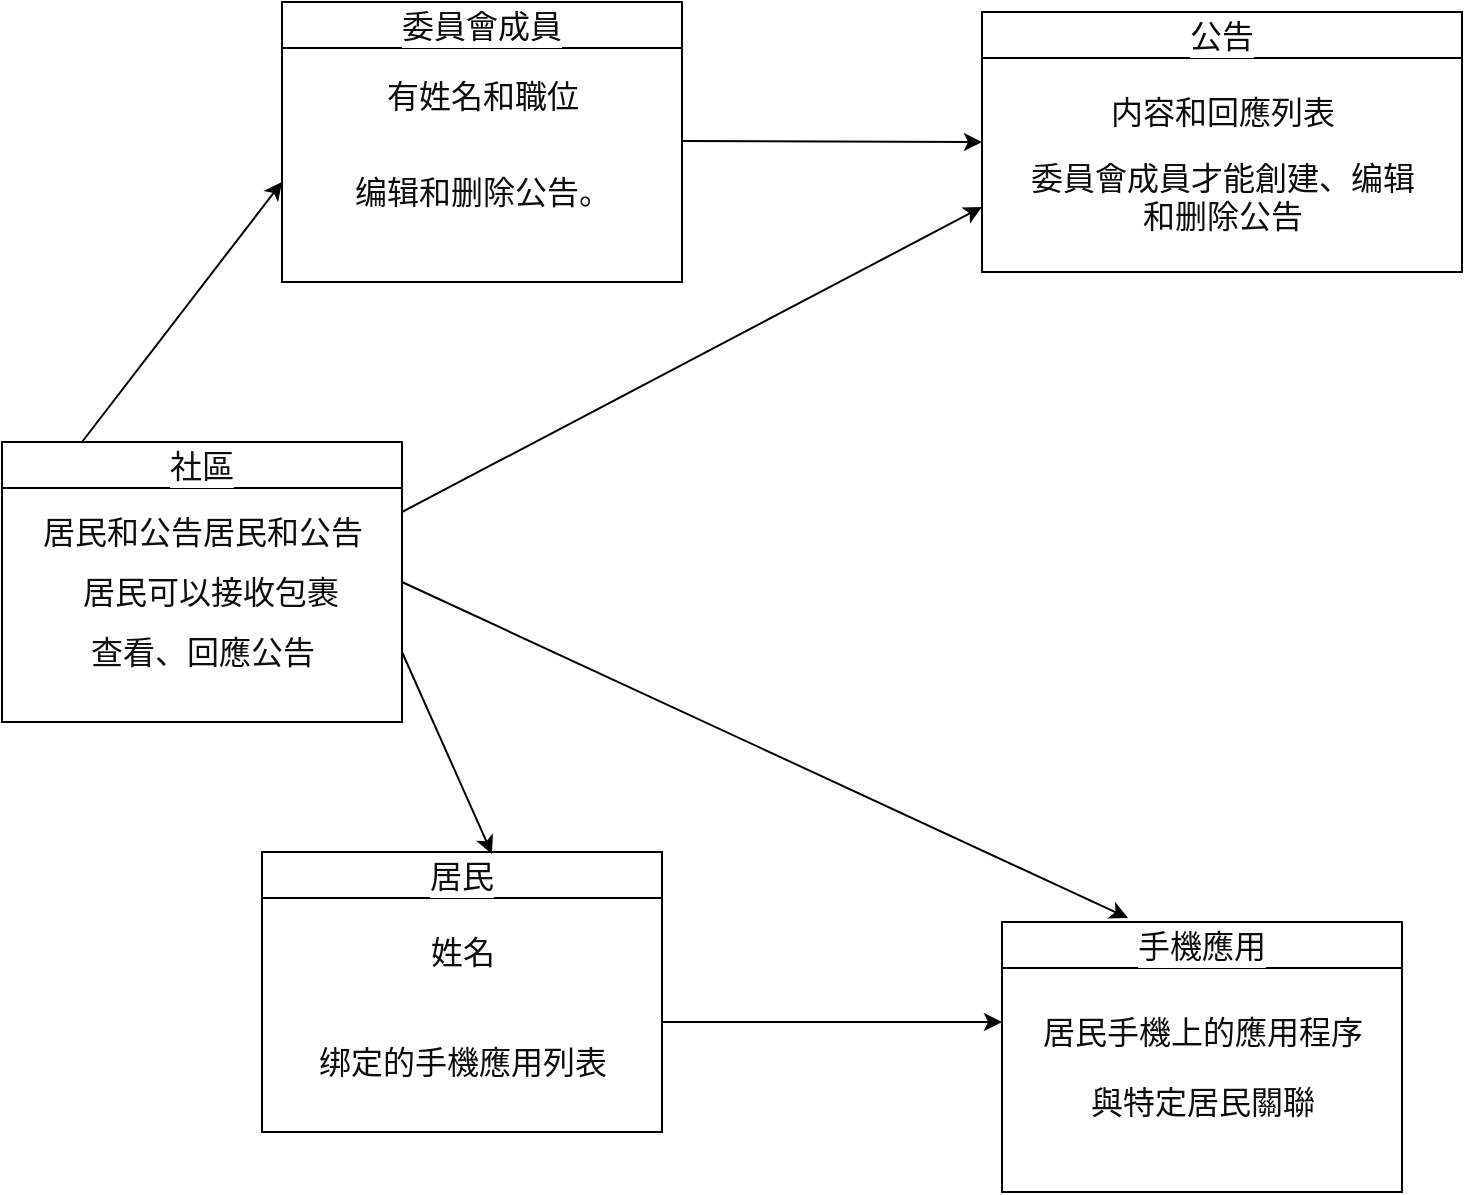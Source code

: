 <mxfile>
    <diagram id="coyGfD2-35nEVFrlXUkP" name="第1頁">
        <mxGraphModel dx="1130" dy="779" grid="1" gridSize="10" guides="1" tooltips="1" connect="1" arrows="1" fold="1" page="1" pageScale="1" pageWidth="827" pageHeight="1169" math="0" shadow="0">
            <root>
                <mxCell id="0"/>
                <mxCell id="1" parent="0"/>
                <mxCell id="6" value="&lt;span style=&quot;color: rgb(13, 13, 13); font-family: Söhne, ui-sans-serif, system-ui, -apple-system, &amp;quot;Segoe UI&amp;quot;, Roboto, Ubuntu, Cantarell, &amp;quot;Noto Sans&amp;quot;, sans-serif, &amp;quot;Helvetica Neue&amp;quot;, Arial, &amp;quot;Apple Color Emoji&amp;quot;, &amp;quot;Segoe UI Emoji&amp;quot;, &amp;quot;Segoe UI Symbol&amp;quot;, &amp;quot;Noto Color Emoji&amp;quot;; font-size: 16px; font-weight: 400; text-align: left; background-color: rgb(255, 255, 255);&quot;&gt;居民&lt;/span&gt;" style="swimlane;whiteSpace=wrap;html=1;" vertex="1" parent="1">
                    <mxGeometry x="170" y="515" width="200" height="140" as="geometry"/>
                </mxCell>
                <mxCell id="16" value="&lt;span style=&quot;color: rgb(13, 13, 13); font-family: Söhne, ui-sans-serif, system-ui, -apple-system, &amp;quot;Segoe UI&amp;quot;, Roboto, Ubuntu, Cantarell, &amp;quot;Noto Sans&amp;quot;, sans-serif, &amp;quot;Helvetica Neue&amp;quot;, Arial, &amp;quot;Apple Color Emoji&amp;quot;, &amp;quot;Segoe UI Emoji&amp;quot;, &amp;quot;Segoe UI Symbol&amp;quot;, &amp;quot;Noto Color Emoji&amp;quot;; font-size: 16px; text-align: left; background-color: rgb(255, 255, 255);&quot;&gt;绑定的手機應用列表&lt;/span&gt;" style="text;html=1;align=center;verticalAlign=middle;resizable=0;points=[];autosize=1;strokeColor=none;fillColor=none;" vertex="1" parent="6">
                    <mxGeometry x="15" y="90" width="170" height="30" as="geometry"/>
                </mxCell>
                <mxCell id="15" value="&lt;span style=&quot;color: rgb(13, 13, 13); font-family: Söhne, ui-sans-serif, system-ui, -apple-system, &amp;quot;Segoe UI&amp;quot;, Roboto, Ubuntu, Cantarell, &amp;quot;Noto Sans&amp;quot;, sans-serif, &amp;quot;Helvetica Neue&amp;quot;, Arial, &amp;quot;Apple Color Emoji&amp;quot;, &amp;quot;Segoe UI Emoji&amp;quot;, &amp;quot;Segoe UI Symbol&amp;quot;, &amp;quot;Noto Color Emoji&amp;quot;; font-size: 16px; text-align: left; background-color: rgb(255, 255, 255);&quot;&gt;姓名&lt;/span&gt;" style="text;html=1;align=center;verticalAlign=middle;resizable=0;points=[];autosize=1;strokeColor=none;fillColor=none;" vertex="1" parent="6">
                    <mxGeometry x="70" y="35" width="60" height="30" as="geometry"/>
                </mxCell>
                <mxCell id="7" value="&lt;span style=&quot;color: rgb(13, 13, 13); font-family: Söhne, ui-sans-serif, system-ui, -apple-system, &amp;quot;Segoe UI&amp;quot;, Roboto, Ubuntu, Cantarell, &amp;quot;Noto Sans&amp;quot;, sans-serif, &amp;quot;Helvetica Neue&amp;quot;, Arial, &amp;quot;Apple Color Emoji&amp;quot;, &amp;quot;Segoe UI Emoji&amp;quot;, &amp;quot;Segoe UI Symbol&amp;quot;, &amp;quot;Noto Color Emoji&amp;quot;; font-size: 16px; font-weight: 400; text-align: left; background-color: rgb(255, 255, 255);&quot;&gt;手機應用&lt;/span&gt;" style="swimlane;whiteSpace=wrap;html=1;" vertex="1" parent="1">
                    <mxGeometry x="540" y="550" width="200" height="135" as="geometry"/>
                </mxCell>
                <mxCell id="17" value="&lt;span style=&quot;color: rgb(13, 13, 13); font-family: Söhne, ui-sans-serif, system-ui, -apple-system, &amp;quot;Segoe UI&amp;quot;, Roboto, Ubuntu, Cantarell, &amp;quot;Noto Sans&amp;quot;, sans-serif, &amp;quot;Helvetica Neue&amp;quot;, Arial, &amp;quot;Apple Color Emoji&amp;quot;, &amp;quot;Segoe UI Emoji&amp;quot;, &amp;quot;Segoe UI Symbol&amp;quot;, &amp;quot;Noto Color Emoji&amp;quot;; font-size: 16px; text-align: left; background-color: rgb(255, 255, 255);&quot;&gt;居民手機上的應用程序&lt;/span&gt;" style="text;html=1;align=center;verticalAlign=middle;resizable=0;points=[];autosize=1;strokeColor=none;fillColor=none;" vertex="1" parent="7">
                    <mxGeometry x="10" y="40" width="180" height="30" as="geometry"/>
                </mxCell>
                <mxCell id="18" value="&lt;span style=&quot;color: rgb(13, 13, 13); font-family: Söhne, ui-sans-serif, system-ui, -apple-system, &amp;quot;Segoe UI&amp;quot;, Roboto, Ubuntu, Cantarell, &amp;quot;Noto Sans&amp;quot;, sans-serif, &amp;quot;Helvetica Neue&amp;quot;, Arial, &amp;quot;Apple Color Emoji&amp;quot;, &amp;quot;Segoe UI Emoji&amp;quot;, &amp;quot;Segoe UI Symbol&amp;quot;, &amp;quot;Noto Color Emoji&amp;quot;; font-size: 16px; text-align: left; background-color: rgb(255, 255, 255);&quot;&gt;與特定居民關聯&lt;/span&gt;" style="text;html=1;align=center;verticalAlign=middle;resizable=0;points=[];autosize=1;strokeColor=none;fillColor=none;" vertex="1" parent="7">
                    <mxGeometry x="30" y="75" width="140" height="30" as="geometry"/>
                </mxCell>
                <mxCell id="8" value="&lt;span style=&quot;color: rgb(13, 13, 13); font-family: Söhne, ui-sans-serif, system-ui, -apple-system, &amp;quot;Segoe UI&amp;quot;, Roboto, Ubuntu, Cantarell, &amp;quot;Noto Sans&amp;quot;, sans-serif, &amp;quot;Helvetica Neue&amp;quot;, Arial, &amp;quot;Apple Color Emoji&amp;quot;, &amp;quot;Segoe UI Emoji&amp;quot;, &amp;quot;Segoe UI Symbol&amp;quot;, &amp;quot;Noto Color Emoji&amp;quot;; font-size: 16px; font-weight: 400; text-align: left; background-color: rgb(255, 255, 255);&quot;&gt;委員會成員&lt;/span&gt;" style="swimlane;whiteSpace=wrap;html=1;" vertex="1" parent="1">
                    <mxGeometry x="180" y="90" width="200" height="140" as="geometry"/>
                </mxCell>
                <mxCell id="23" value="&lt;br&gt;&lt;span style=&quot;color: rgb(13, 13, 13); font-family: Söhne, ui-sans-serif, system-ui, -apple-system, &amp;quot;Segoe UI&amp;quot;, Roboto, Ubuntu, Cantarell, &amp;quot;Noto Sans&amp;quot;, sans-serif, &amp;quot;Helvetica Neue&amp;quot;, Arial, &amp;quot;Apple Color Emoji&amp;quot;, &amp;quot;Segoe UI Emoji&amp;quot;, &amp;quot;Segoe UI Symbol&amp;quot;, &amp;quot;Noto Color Emoji&amp;quot;; font-size: 16px; font-style: normal; font-variant-ligatures: normal; font-variant-caps: normal; font-weight: 400; letter-spacing: normal; orphans: 2; text-align: left; text-indent: 0px; text-transform: none; widows: 2; word-spacing: 0px; -webkit-text-stroke-width: 0px; background-color: rgb(255, 255, 255); text-decoration-thickness: initial; text-decoration-style: initial; text-decoration-color: initial; float: none; display: inline !important;&quot;&gt;有姓名和職位&lt;/span&gt;&lt;br&gt;" style="text;html=1;align=center;verticalAlign=middle;resizable=0;points=[];autosize=1;strokeColor=none;fillColor=none;" vertex="1" parent="8">
                    <mxGeometry x="40" y="15" width="120" height="50" as="geometry"/>
                </mxCell>
                <mxCell id="24" value="&lt;span style=&quot;color: rgb(13, 13, 13); font-family: Söhne, ui-sans-serif, system-ui, -apple-system, &amp;quot;Segoe UI&amp;quot;, Roboto, Ubuntu, Cantarell, &amp;quot;Noto Sans&amp;quot;, sans-serif, &amp;quot;Helvetica Neue&amp;quot;, Arial, &amp;quot;Apple Color Emoji&amp;quot;, &amp;quot;Segoe UI Emoji&amp;quot;, &amp;quot;Segoe UI Symbol&amp;quot;, &amp;quot;Noto Color Emoji&amp;quot;; font-size: 16px; text-align: left; background-color: rgb(255, 255, 255);&quot;&gt;编辑和删除公告。&lt;/span&gt;" style="text;html=1;align=center;verticalAlign=middle;resizable=0;points=[];autosize=1;strokeColor=none;fillColor=none;" vertex="1" parent="8">
                    <mxGeometry x="25" y="80" width="150" height="30" as="geometry"/>
                </mxCell>
                <mxCell id="9" value="&lt;span style=&quot;color: rgb(13, 13, 13); font-family: Söhne, ui-sans-serif, system-ui, -apple-system, &amp;quot;Segoe UI&amp;quot;, Roboto, Ubuntu, Cantarell, &amp;quot;Noto Sans&amp;quot;, sans-serif, &amp;quot;Helvetica Neue&amp;quot;, Arial, &amp;quot;Apple Color Emoji&amp;quot;, &amp;quot;Segoe UI Emoji&amp;quot;, &amp;quot;Segoe UI Symbol&amp;quot;, &amp;quot;Noto Color Emoji&amp;quot;; font-size: 16px; font-weight: 400; text-align: left; background-color: rgb(255, 255, 255);&quot;&gt;社區&lt;/span&gt;" style="swimlane;whiteSpace=wrap;html=1;" vertex="1" parent="1">
                    <mxGeometry x="40" y="310" width="200" height="140" as="geometry"/>
                </mxCell>
                <mxCell id="12" value="&lt;span style=&quot;color: rgb(13, 13, 13); font-family: Söhne, ui-sans-serif, system-ui, -apple-system, &amp;quot;Segoe UI&amp;quot;, Roboto, Ubuntu, Cantarell, &amp;quot;Noto Sans&amp;quot;, sans-serif, &amp;quot;Helvetica Neue&amp;quot;, Arial, &amp;quot;Apple Color Emoji&amp;quot;, &amp;quot;Segoe UI Emoji&amp;quot;, &amp;quot;Segoe UI Symbol&amp;quot;, &amp;quot;Noto Color Emoji&amp;quot;; font-size: 16px; text-align: left; background-color: rgb(255, 255, 255);&quot;&gt;居民和公告&lt;/span&gt;&lt;span style=&quot;color: rgb(13, 13, 13); font-family: Söhne, ui-sans-serif, system-ui, -apple-system, &amp;quot;Segoe UI&amp;quot;, Roboto, Ubuntu, Cantarell, &amp;quot;Noto Sans&amp;quot;, sans-serif, &amp;quot;Helvetica Neue&amp;quot;, Arial, &amp;quot;Apple Color Emoji&amp;quot;, &amp;quot;Segoe UI Emoji&amp;quot;, &amp;quot;Segoe UI Symbol&amp;quot;, &amp;quot;Noto Color Emoji&amp;quot;; font-size: 16px; text-align: left; background-color: rgb(255, 255, 255);&quot;&gt;居民和公告&lt;/span&gt;" style="text;html=1;align=center;verticalAlign=middle;resizable=0;points=[];autosize=1;strokeColor=none;fillColor=none;" vertex="1" parent="9">
                    <mxGeometry x="10" y="30" width="180" height="30" as="geometry"/>
                </mxCell>
                <mxCell id="13" value="&lt;span style=&quot;color: rgb(13, 13, 13); font-family: Söhne, ui-sans-serif, system-ui, -apple-system, &amp;quot;Segoe UI&amp;quot;, Roboto, Ubuntu, Cantarell, &amp;quot;Noto Sans&amp;quot;, sans-serif, &amp;quot;Helvetica Neue&amp;quot;, Arial, &amp;quot;Apple Color Emoji&amp;quot;, &amp;quot;Segoe UI Emoji&amp;quot;, &amp;quot;Segoe UI Symbol&amp;quot;, &amp;quot;Noto Color Emoji&amp;quot;; font-size: 16px; text-align: left; background-color: rgb(255, 255, 255);&quot;&gt;居民可以接收包裹&lt;/span&gt;" style="text;html=1;align=center;verticalAlign=middle;resizable=0;points=[];autosize=1;strokeColor=none;fillColor=none;" vertex="1" parent="9">
                    <mxGeometry x="29" y="60" width="150" height="30" as="geometry"/>
                </mxCell>
                <mxCell id="14" value="&lt;span style=&quot;color: rgb(13, 13, 13); font-family: Söhne, ui-sans-serif, system-ui, -apple-system, &amp;quot;Segoe UI&amp;quot;, Roboto, Ubuntu, Cantarell, &amp;quot;Noto Sans&amp;quot;, sans-serif, &amp;quot;Helvetica Neue&amp;quot;, Arial, &amp;quot;Apple Color Emoji&amp;quot;, &amp;quot;Segoe UI Emoji&amp;quot;, &amp;quot;Segoe UI Symbol&amp;quot;, &amp;quot;Noto Color Emoji&amp;quot;; font-size: 16px; text-align: left; background-color: rgb(255, 255, 255);&quot;&gt;查看、&lt;/span&gt;&lt;span style=&quot;color: rgb(13, 13, 13); font-family: Söhne, ui-sans-serif, system-ui, -apple-system, &amp;quot;Segoe UI&amp;quot;, Roboto, Ubuntu, Cantarell, &amp;quot;Noto Sans&amp;quot;, sans-serif, &amp;quot;Helvetica Neue&amp;quot;, Arial, &amp;quot;Apple Color Emoji&amp;quot;, &amp;quot;Segoe UI Emoji&amp;quot;, &amp;quot;Segoe UI Symbol&amp;quot;, &amp;quot;Noto Color Emoji&amp;quot;; font-size: 16px; text-align: left; background-color: rgb(255, 255, 255);&quot;&gt;回應公告&lt;/span&gt;" style="text;html=1;align=center;verticalAlign=middle;resizable=0;points=[];autosize=1;strokeColor=none;fillColor=none;" vertex="1" parent="9">
                    <mxGeometry x="30" y="90" width="140" height="30" as="geometry"/>
                </mxCell>
                <mxCell id="10" value="&lt;span style=&quot;color: rgb(13, 13, 13); font-family: Söhne, ui-sans-serif, system-ui, -apple-system, &amp;quot;Segoe UI&amp;quot;, Roboto, Ubuntu, Cantarell, &amp;quot;Noto Sans&amp;quot;, sans-serif, &amp;quot;Helvetica Neue&amp;quot;, Arial, &amp;quot;Apple Color Emoji&amp;quot;, &amp;quot;Segoe UI Emoji&amp;quot;, &amp;quot;Segoe UI Symbol&amp;quot;, &amp;quot;Noto Color Emoji&amp;quot;; font-size: 16px; font-weight: 400; text-align: left; background-color: rgb(255, 255, 255);&quot;&gt;公告&lt;/span&gt;" style="swimlane;whiteSpace=wrap;html=1;" vertex="1" parent="1">
                    <mxGeometry x="530" y="95" width="240" height="130" as="geometry"/>
                </mxCell>
                <mxCell id="19" value="&lt;span style=&quot;color: rgb(13, 13, 13); font-family: Söhne, ui-sans-serif, system-ui, -apple-system, &amp;quot;Segoe UI&amp;quot;, Roboto, Ubuntu, Cantarell, &amp;quot;Noto Sans&amp;quot;, sans-serif, &amp;quot;Helvetica Neue&amp;quot;, Arial, &amp;quot;Apple Color Emoji&amp;quot;, &amp;quot;Segoe UI Emoji&amp;quot;, &amp;quot;Segoe UI Symbol&amp;quot;, &amp;quot;Noto Color Emoji&amp;quot;; font-size: 16px; text-align: left; background-color: rgb(255, 255, 255);&quot;&gt;内容和回應列表&lt;/span&gt;" style="text;html=1;align=center;verticalAlign=middle;resizable=0;points=[];autosize=1;strokeColor=none;fillColor=none;" vertex="1" parent="10">
                    <mxGeometry x="50" y="35" width="140" height="30" as="geometry"/>
                </mxCell>
                <mxCell id="22" value="&lt;br&gt;&lt;span style=&quot;color: rgb(13, 13, 13); font-family: Söhne, ui-sans-serif, system-ui, -apple-system, &amp;quot;Segoe UI&amp;quot;, Roboto, Ubuntu, Cantarell, &amp;quot;Noto Sans&amp;quot;, sans-serif, &amp;quot;Helvetica Neue&amp;quot;, Arial, &amp;quot;Apple Color Emoji&amp;quot;, &amp;quot;Segoe UI Emoji&amp;quot;, &amp;quot;Segoe UI Symbol&amp;quot;, &amp;quot;Noto Color Emoji&amp;quot;; font-size: 16px; font-style: normal; font-variant-ligatures: normal; font-variant-caps: normal; font-weight: 400; letter-spacing: normal; orphans: 2; text-align: left; text-indent: 0px; text-transform: none; widows: 2; word-spacing: 0px; -webkit-text-stroke-width: 0px; background-color: rgb(255, 255, 255); text-decoration-thickness: initial; text-decoration-style: initial; text-decoration-color: initial; float: none; display: inline !important;&quot;&gt;委員會成員才能創建、编辑&lt;br&gt;和删除公告&lt;/span&gt;&lt;br&gt;" style="text;html=1;align=center;verticalAlign=middle;resizable=0;points=[];autosize=1;strokeColor=none;fillColor=none;" vertex="1" parent="10">
                    <mxGeometry x="10" y="50" width="220" height="70" as="geometry"/>
                </mxCell>
                <mxCell id="rslaSUn1w7NKX1-weIS0-35" value="" style="endArrow=classic;html=1;entryX=0.575;entryY=0.007;entryDx=0;entryDy=0;entryPerimeter=0;exitX=1;exitY=0.75;exitDx=0;exitDy=0;" edge="1" parent="1" source="9" target="6">
                    <mxGeometry width="50" height="50" relative="1" as="geometry">
                        <mxPoint x="240" y="370" as="sourcePoint"/>
                        <mxPoint x="440" y="320" as="targetPoint"/>
                    </mxGeometry>
                </mxCell>
                <mxCell id="rslaSUn1w7NKX1-weIS0-36" value="" style="endArrow=classic;html=1;" edge="1" parent="1">
                    <mxGeometry width="50" height="50" relative="1" as="geometry">
                        <mxPoint x="80" y="310" as="sourcePoint"/>
                        <mxPoint x="180" y="180" as="targetPoint"/>
                    </mxGeometry>
                </mxCell>
                <mxCell id="rslaSUn1w7NKX1-weIS0-37" value="" style="endArrow=classic;html=1;exitX=1;exitY=0.25;exitDx=0;exitDy=0;entryX=0;entryY=0.75;entryDx=0;entryDy=0;" edge="1" parent="1" source="9" target="10">
                    <mxGeometry width="50" height="50" relative="1" as="geometry">
                        <mxPoint x="390" y="370" as="sourcePoint"/>
                        <mxPoint x="440" y="320" as="targetPoint"/>
                    </mxGeometry>
                </mxCell>
                <mxCell id="rslaSUn1w7NKX1-weIS0-38" value="" style="endArrow=classic;html=1;exitX=1;exitY=0.5;exitDx=0;exitDy=0;entryX=0.315;entryY=-0.015;entryDx=0;entryDy=0;entryPerimeter=0;" edge="1" parent="1" source="9" target="7">
                    <mxGeometry width="50" height="50" relative="1" as="geometry">
                        <mxPoint x="390" y="370" as="sourcePoint"/>
                        <mxPoint x="598" y="545" as="targetPoint"/>
                    </mxGeometry>
                </mxCell>
                <mxCell id="rslaSUn1w7NKX1-weIS0-39" value="" style="endArrow=classic;html=1;" edge="1" parent="1">
                    <mxGeometry width="50" height="50" relative="1" as="geometry">
                        <mxPoint x="370" y="600" as="sourcePoint"/>
                        <mxPoint x="540" y="600" as="targetPoint"/>
                    </mxGeometry>
                </mxCell>
                <mxCell id="rslaSUn1w7NKX1-weIS0-40" value="" style="endArrow=classic;html=1;entryX=0;entryY=0.5;entryDx=0;entryDy=0;" edge="1" parent="1" target="10">
                    <mxGeometry width="50" height="50" relative="1" as="geometry">
                        <mxPoint x="380" y="159.5" as="sourcePoint"/>
                        <mxPoint x="520" y="160" as="targetPoint"/>
                    </mxGeometry>
                </mxCell>
            </root>
        </mxGraphModel>
    </diagram>
    <diagram id="RRiGMSlS2Fz1aSZxzjR9" name="第2頁">
        <mxGraphModel dx="1130" dy="779" grid="1" gridSize="10" guides="1" tooltips="1" connect="1" arrows="1" fold="1" page="1" pageScale="1" pageWidth="827" pageHeight="1169" math="0" shadow="0">
            <root>
                <mxCell id="0"/>
                <mxCell id="1" parent="0"/>
                <mxCell id="IITAkrSCo5OL89aGkBTx-11" style="edgeStyle=none;html=1;exitX=1;exitY=0.25;exitDx=0;exitDy=0;entryX=0;entryY=0.25;entryDx=0;entryDy=0;" edge="1" parent="1" source="pGMbvphgnqWeCWv_SY6z-11" target="pGMbvphgnqWeCWv_SY6z-6">
                    <mxGeometry relative="1" as="geometry"/>
                </mxCell>
                <mxCell id="IITAkrSCo5OL89aGkBTx-12" style="edgeStyle=none;html=1;exitX=1;exitY=0.75;exitDx=0;exitDy=0;entryX=0;entryY=0.25;entryDx=0;entryDy=0;" edge="1" parent="1" source="pGMbvphgnqWeCWv_SY6z-11" target="pGMbvphgnqWeCWv_SY6z-7">
                    <mxGeometry relative="1" as="geometry"/>
                </mxCell>
                <mxCell id="IITAkrSCo5OL89aGkBTx-13" style="edgeStyle=none;html=1;exitX=0.75;exitY=1;exitDx=0;exitDy=0;entryX=0;entryY=0.25;entryDx=0;entryDy=0;" edge="1" parent="1" source="pGMbvphgnqWeCWv_SY6z-11" target="pGMbvphgnqWeCWv_SY6z-8">
                    <mxGeometry relative="1" as="geometry"/>
                </mxCell>
                <mxCell id="pGMbvphgnqWeCWv_SY6z-11" value="住戶" style="rounded=0;whiteSpace=wrap;html=1;" vertex="1" parent="1">
                    <mxGeometry x="50" y="150" width="120" height="60" as="geometry"/>
                </mxCell>
                <mxCell id="IITAkrSCo5OL89aGkBTx-15" style="edgeStyle=none;html=1;exitX=0.75;exitY=1;exitDx=0;exitDy=0;entryX=0;entryY=0.75;entryDx=0;entryDy=0;" edge="1" parent="1" source="pGMbvphgnqWeCWv_SY6z-12" target="pGMbvphgnqWeCWv_SY6z-10">
                    <mxGeometry relative="1" as="geometry"/>
                </mxCell>
                <mxCell id="IITAkrSCo5OL89aGkBTx-16" style="edgeStyle=none;html=1;exitX=1;exitY=0.25;exitDx=0;exitDy=0;entryX=0;entryY=0.25;entryDx=0;entryDy=0;" edge="1" parent="1" source="pGMbvphgnqWeCWv_SY6z-12" target="pGMbvphgnqWeCWv_SY6z-5">
                    <mxGeometry relative="1" as="geometry"/>
                </mxCell>
                <mxCell id="pGMbvphgnqWeCWv_SY6z-12" value="委員" style="rounded=0;whiteSpace=wrap;html=1;" vertex="1" parent="1">
                    <mxGeometry x="50" y="470" width="120" height="60" as="geometry"/>
                </mxCell>
                <mxCell id="IITAkrSCo5OL89aGkBTx-8" style="edgeStyle=none;html=1;exitX=0;exitY=0.25;exitDx=0;exitDy=0;entryX=1;entryY=0.5;entryDx=0;entryDy=0;" edge="1" parent="1" source="pGMbvphgnqWeCWv_SY6z-16" target="pGMbvphgnqWeCWv_SY6z-3">
                    <mxGeometry relative="1" as="geometry"/>
                </mxCell>
                <mxCell id="IITAkrSCo5OL89aGkBTx-9" style="edgeStyle=none;html=1;exitX=0;exitY=0.5;exitDx=0;exitDy=0;entryX=1.011;entryY=0.4;entryDx=0;entryDy=0;entryPerimeter=0;" edge="1" parent="1" source="pGMbvphgnqWeCWv_SY6z-16" target="pGMbvphgnqWeCWv_SY6z-4">
                    <mxGeometry relative="1" as="geometry"/>
                </mxCell>
                <mxCell id="IITAkrSCo5OL89aGkBTx-10" style="edgeStyle=none;html=1;exitX=0;exitY=0.75;exitDx=0;exitDy=0;entryX=1;entryY=0.5;entryDx=0;entryDy=0;" edge="1" parent="1" source="pGMbvphgnqWeCWv_SY6z-16" target="pGMbvphgnqWeCWv_SY6z-5">
                    <mxGeometry relative="1" as="geometry"/>
                </mxCell>
                <mxCell id="pGMbvphgnqWeCWv_SY6z-16" value="APP" style="rounded=0;whiteSpace=wrap;html=1;" vertex="1" parent="1">
                    <mxGeometry x="690" y="310" width="120" height="60" as="geometry"/>
                </mxCell>
                <mxCell id="IITAkrSCo5OL89aGkBTx-2" value="" style="group;fillColor=#6a00ff;fontColor=#ffffff;strokeColor=#3700CC;" vertex="1" connectable="0" parent="1">
                    <mxGeometry x="280" y="70" width="290" height="700" as="geometry"/>
                </mxCell>
                <mxCell id="pGMbvphgnqWeCWv_SY6z-1" value="" style="rounded=0;whiteSpace=wrap;html=1;" vertex="1" parent="IITAkrSCo5OL89aGkBTx-2">
                    <mxGeometry width="290" height="700" as="geometry"/>
                </mxCell>
                <mxCell id="pGMbvphgnqWeCWv_SY6z-2" value="社區" style="text;strokeColor=none;align=center;fillColor=none;html=1;verticalAlign=middle;whiteSpace=wrap;rounded=0;" vertex="1" parent="IITAkrSCo5OL89aGkBTx-2">
                    <mxGeometry x="107.5" y="40" width="60" height="30" as="geometry"/>
                </mxCell>
                <mxCell id="pGMbvphgnqWeCWv_SY6z-3" value="&lt;h3 style=&quot;border: 0px solid rgb(227, 227, 227); box-sizing: border-box; --tw-border-spacing-x: 0; --tw-border-spacing-y: 0; --tw-translate-x: 0; --tw-translate-y: 0; --tw-rotate: 0; --tw-skew-x: 0; --tw-skew-y: 0; --tw-scale-x: 1; --tw-scale-y: 1; --tw-pan-x: ; --tw-pan-y: ; --tw-pinch-zoom: ; --tw-scroll-snap-strictness: proximity; --tw-gradient-from-position: ; --tw-gradient-via-position: ; --tw-gradient-to-position: ; --tw-ordinal: ; --tw-slashed-zero: ; --tw-numeric-figure: ; --tw-numeric-spacing: ; --tw-numeric-fraction: ; --tw-ring-inset: ; --tw-ring-offset-width: 0px; --tw-ring-offset-color: #fff; --tw-ring-color: rgba(69,89,164,.5); --tw-ring-offset-shadow: 0 0 transparent; --tw-ring-shadow: 0 0 transparent; --tw-shadow: 0 0 transparent; --tw-shadow-colored: 0 0 transparent; --tw-blur: ; --tw-brightness: ; --tw-contrast: ; --tw-grayscale: ; --tw-hue-rotate: ; --tw-invert: ; --tw-saturate: ; --tw-sepia: ; --tw-drop-shadow: ; --tw-backdrop-blur: ; --tw-backdrop-brightness: ; --tw-backdrop-contrast: ; --tw-backdrop-grayscale: ; --tw-backdrop-hue-rotate: ; --tw-backdrop-invert: ; --tw-backdrop-opacity: ; --tw-backdrop-saturate: ; --tw-backdrop-sepia: ; --tw-contain-size: ; --tw-contain-layout: ; --tw-contain-paint: ; --tw-contain-style: ; font-size: 1.25em; margin: 1rem 0px 0.5rem; line-height: 1.6; color: rgb(13, 13, 13); font-family: Söhne, ui-sans-serif, system-ui, -apple-system, &amp;quot;Segoe UI&amp;quot;, Roboto, Ubuntu, Cantarell, &amp;quot;Noto Sans&amp;quot;, sans-serif, &amp;quot;Helvetica Neue&amp;quot;, Arial, &amp;quot;Apple Color Emoji&amp;quot;, &amp;quot;Segoe UI Emoji&amp;quot;, &amp;quot;Segoe UI Symbol&amp;quot;, &amp;quot;Noto Color Emoji&amp;quot;; text-align: start; background-color: rgb(255, 255, 255);&quot;&gt;住戶接收包裹通知&lt;/h3&gt;" style="rounded=0;whiteSpace=wrap;html=1;" vertex="1" parent="IITAkrSCo5OL89aGkBTx-2">
                    <mxGeometry x="77.5" y="90" width="135" height="60" as="geometry"/>
                </mxCell>
                <mxCell id="pGMbvphgnqWeCWv_SY6z-4" value="&lt;h3 style=&quot;border: 0px solid rgb(227, 227, 227); box-sizing: border-box; --tw-border-spacing-x: 0; --tw-border-spacing-y: 0; --tw-translate-x: 0; --tw-translate-y: 0; --tw-rotate: 0; --tw-skew-x: 0; --tw-skew-y: 0; --tw-scale-x: 1; --tw-scale-y: 1; --tw-pan-x: ; --tw-pan-y: ; --tw-pinch-zoom: ; --tw-scroll-snap-strictness: proximity; --tw-gradient-from-position: ; --tw-gradient-via-position: ; --tw-gradient-to-position: ; --tw-ordinal: ; --tw-slashed-zero: ; --tw-numeric-figure: ; --tw-numeric-spacing: ; --tw-numeric-fraction: ; --tw-ring-inset: ; --tw-ring-offset-width: 0px; --tw-ring-offset-color: #fff; --tw-ring-color: rgba(69,89,164,.5); --tw-ring-offset-shadow: 0 0 transparent; --tw-ring-shadow: 0 0 transparent; --tw-shadow: 0 0 transparent; --tw-shadow-colored: 0 0 transparent; --tw-blur: ; --tw-brightness: ; --tw-contrast: ; --tw-grayscale: ; --tw-hue-rotate: ; --tw-invert: ; --tw-saturate: ; --tw-sepia: ; --tw-drop-shadow: ; --tw-backdrop-blur: ; --tw-backdrop-brightness: ; --tw-backdrop-contrast: ; --tw-backdrop-grayscale: ; --tw-backdrop-hue-rotate: ; --tw-backdrop-invert: ; --tw-backdrop-opacity: ; --tw-backdrop-saturate: ; --tw-backdrop-sepia: ; --tw-contain-size: ; --tw-contain-layout: ; --tw-contain-paint: ; --tw-contain-style: ; font-size: 1.25em; margin: 1rem 0px 0.5rem; line-height: 1.6; color: rgb(13, 13, 13); font-family: Söhne, ui-sans-serif, system-ui, -apple-system, &amp;quot;Segoe UI&amp;quot;, Roboto, Ubuntu, Cantarell, &amp;quot;Noto Sans&amp;quot;, sans-serif, &amp;quot;Helvetica Neue&amp;quot;, Arial, &amp;quot;Apple Color Emoji&amp;quot;, &amp;quot;Segoe UI Emoji&amp;quot;, &amp;quot;Segoe UI Symbol&amp;quot;, &amp;quot;Noto Color Emoji&amp;quot;; text-align: start; background-color: rgb(255, 255, 255);&quot;&gt;住戶回應社區公告&lt;/h3&gt;" style="rounded=0;whiteSpace=wrap;html=1;" vertex="1" parent="IITAkrSCo5OL89aGkBTx-2">
                    <mxGeometry x="77.5" y="170" width="135" height="60" as="geometry"/>
                </mxCell>
                <mxCell id="pGMbvphgnqWeCWv_SY6z-5" value="&lt;h3 style=&quot;border: 0px solid rgb(227, 227, 227); box-sizing: border-box; --tw-border-spacing-x: 0; --tw-border-spacing-y: 0; --tw-translate-x: 0; --tw-translate-y: 0; --tw-rotate: 0; --tw-skew-x: 0; --tw-skew-y: 0; --tw-scale-x: 1; --tw-scale-y: 1; --tw-pan-x: ; --tw-pan-y: ; --tw-pinch-zoom: ; --tw-scroll-snap-strictness: proximity; --tw-gradient-from-position: ; --tw-gradient-via-position: ; --tw-gradient-to-position: ; --tw-ordinal: ; --tw-slashed-zero: ; --tw-numeric-figure: ; --tw-numeric-spacing: ; --tw-numeric-fraction: ; --tw-ring-inset: ; --tw-ring-offset-width: 0px; --tw-ring-offset-color: #fff; --tw-ring-color: rgba(69,89,164,.5); --tw-ring-offset-shadow: 0 0 transparent; --tw-ring-shadow: 0 0 transparent; --tw-shadow: 0 0 transparent; --tw-shadow-colored: 0 0 transparent; --tw-blur: ; --tw-brightness: ; --tw-contrast: ; --tw-grayscale: ; --tw-hue-rotate: ; --tw-invert: ; --tw-saturate: ; --tw-sepia: ; --tw-drop-shadow: ; --tw-backdrop-blur: ; --tw-backdrop-brightness: ; --tw-backdrop-contrast: ; --tw-backdrop-grayscale: ; --tw-backdrop-hue-rotate: ; --tw-backdrop-invert: ; --tw-backdrop-opacity: ; --tw-backdrop-saturate: ; --tw-backdrop-sepia: ; --tw-contain-size: ; --tw-contain-layout: ; --tw-contain-paint: ; --tw-contain-style: ; font-size: 1.25em; margin: 1rem 0px 0.5rem; line-height: 1.6; color: rgb(13, 13, 13); font-family: Söhne, ui-sans-serif, system-ui, -apple-system, &amp;quot;Segoe UI&amp;quot;, Roboto, Ubuntu, Cantarell, &amp;quot;Noto Sans&amp;quot;, sans-serif, &amp;quot;Helvetica Neue&amp;quot;, Arial, &amp;quot;Apple Color Emoji&amp;quot;, &amp;quot;Segoe UI Emoji&amp;quot;, &amp;quot;Segoe UI Symbol&amp;quot;, &amp;quot;Noto Color Emoji&amp;quot;; text-align: start; background-color: rgb(255, 255, 255);&quot;&gt;主任委員發布公告&lt;/h3&gt;" style="rounded=0;whiteSpace=wrap;html=1;" vertex="1" parent="IITAkrSCo5OL89aGkBTx-2">
                    <mxGeometry x="77.5" y="250" width="135" height="60" as="geometry"/>
                </mxCell>
                <mxCell id="pGMbvphgnqWeCWv_SY6z-6" value="&lt;h3 style=&quot;border: 0px solid rgb(227, 227, 227); box-sizing: border-box; --tw-border-spacing-x: 0; --tw-border-spacing-y: 0; --tw-translate-x: 0; --tw-translate-y: 0; --tw-rotate: 0; --tw-skew-x: 0; --tw-skew-y: 0; --tw-scale-x: 1; --tw-scale-y: 1; --tw-pan-x: ; --tw-pan-y: ; --tw-pinch-zoom: ; --tw-scroll-snap-strictness: proximity; --tw-gradient-from-position: ; --tw-gradient-via-position: ; --tw-gradient-to-position: ; --tw-ordinal: ; --tw-slashed-zero: ; --tw-numeric-figure: ; --tw-numeric-spacing: ; --tw-numeric-fraction: ; --tw-ring-inset: ; --tw-ring-offset-width: 0px; --tw-ring-offset-color: #fff; --tw-ring-color: rgba(69,89,164,.5); --tw-ring-offset-shadow: 0 0 transparent; --tw-ring-shadow: 0 0 transparent; --tw-shadow: 0 0 transparent; --tw-shadow-colored: 0 0 transparent; --tw-blur: ; --tw-brightness: ; --tw-contrast: ; --tw-grayscale: ; --tw-hue-rotate: ; --tw-invert: ; --tw-saturate: ; --tw-sepia: ; --tw-drop-shadow: ; --tw-backdrop-blur: ; --tw-backdrop-brightness: ; --tw-backdrop-contrast: ; --tw-backdrop-grayscale: ; --tw-backdrop-hue-rotate: ; --tw-backdrop-invert: ; --tw-backdrop-opacity: ; --tw-backdrop-saturate: ; --tw-backdrop-sepia: ; --tw-contain-size: ; --tw-contain-layout: ; --tw-contain-paint: ; --tw-contain-style: ; font-size: 1.25em; margin: 1rem 0px 0.5rem; line-height: 1.6; color: rgb(13, 13, 13); font-family: Söhne, ui-sans-serif, system-ui, -apple-system, &amp;quot;Segoe UI&amp;quot;, Roboto, Ubuntu, Cantarell, &amp;quot;Noto Sans&amp;quot;, sans-serif, &amp;quot;Helvetica Neue&amp;quot;, Arial, &amp;quot;Apple Color Emoji&amp;quot;, &amp;quot;Segoe UI Emoji&amp;quot;, &amp;quot;Segoe UI Symbol&amp;quot;, &amp;quot;Noto Color Emoji&amp;quot;; text-align: start; background-color: rgb(255, 255, 255);&quot;&gt;住戶新增第二個綁定手機&lt;/h3&gt;" style="rounded=0;whiteSpace=wrap;html=1;" vertex="1" parent="IITAkrSCo5OL89aGkBTx-2">
                    <mxGeometry x="77.5" y="330" width="135" height="60" as="geometry"/>
                </mxCell>
                <mxCell id="pGMbvphgnqWeCWv_SY6z-7" value="&lt;h3 style=&quot;border: 0px solid rgb(227, 227, 227); box-sizing: border-box; --tw-border-spacing-x: 0; --tw-border-spacing-y: 0; --tw-translate-x: 0; --tw-translate-y: 0; --tw-rotate: 0; --tw-skew-x: 0; --tw-skew-y: 0; --tw-scale-x: 1; --tw-scale-y: 1; --tw-pan-x: ; --tw-pan-y: ; --tw-pinch-zoom: ; --tw-scroll-snap-strictness: proximity; --tw-gradient-from-position: ; --tw-gradient-via-position: ; --tw-gradient-to-position: ; --tw-ordinal: ; --tw-slashed-zero: ; --tw-numeric-figure: ; --tw-numeric-spacing: ; --tw-numeric-fraction: ; --tw-ring-inset: ; --tw-ring-offset-width: 0px; --tw-ring-offset-color: #fff; --tw-ring-color: rgba(69,89,164,.5); --tw-ring-offset-shadow: 0 0 transparent; --tw-ring-shadow: 0 0 transparent; --tw-shadow: 0 0 transparent; --tw-shadow-colored: 0 0 transparent; --tw-blur: ; --tw-brightness: ; --tw-contrast: ; --tw-grayscale: ; --tw-hue-rotate: ; --tw-invert: ; --tw-saturate: ; --tw-sepia: ; --tw-drop-shadow: ; --tw-backdrop-blur: ; --tw-backdrop-brightness: ; --tw-backdrop-contrast: ; --tw-backdrop-grayscale: ; --tw-backdrop-hue-rotate: ; --tw-backdrop-invert: ; --tw-backdrop-opacity: ; --tw-backdrop-saturate: ; --tw-backdrop-sepia: ; --tw-contain-size: ; --tw-contain-layout: ; --tw-contain-paint: ; --tw-contain-style: ; font-size: 1.25em; margin: 1rem 0px 0.5rem; line-height: 1.6; color: rgb(13, 13, 13); font-family: Söhne, ui-sans-serif, system-ui, -apple-system, &amp;quot;Segoe UI&amp;quot;, Roboto, Ubuntu, Cantarell, &amp;quot;Noto Sans&amp;quot;, sans-serif, &amp;quot;Helvetica Neue&amp;quot;, Arial, &amp;quot;Apple Color Emoji&amp;quot;, &amp;quot;Segoe UI Emoji&amp;quot;, &amp;quot;Segoe UI Symbol&amp;quot;, &amp;quot;Noto Color Emoji&amp;quot;; text-align: start; background-color: rgb(255, 255, 255);&quot;&gt;住戶移除綁定手機&lt;/h3&gt;" style="rounded=0;whiteSpace=wrap;html=1;" vertex="1" parent="IITAkrSCo5OL89aGkBTx-2">
                    <mxGeometry x="77.5" y="410" width="135" height="60" as="geometry"/>
                </mxCell>
                <mxCell id="pGMbvphgnqWeCWv_SY6z-8" value="&lt;h3 style=&quot;border: 0px solid rgb(227, 227, 227); box-sizing: border-box; --tw-border-spacing-x: 0; --tw-border-spacing-y: 0; --tw-translate-x: 0; --tw-translate-y: 0; --tw-rotate: 0; --tw-skew-x: 0; --tw-skew-y: 0; --tw-scale-x: 1; --tw-scale-y: 1; --tw-pan-x: ; --tw-pan-y: ; --tw-pinch-zoom: ; --tw-scroll-snap-strictness: proximity; --tw-gradient-from-position: ; --tw-gradient-via-position: ; --tw-gradient-to-position: ; --tw-ordinal: ; --tw-slashed-zero: ; --tw-numeric-figure: ; --tw-numeric-spacing: ; --tw-numeric-fraction: ; --tw-ring-inset: ; --tw-ring-offset-width: 0px; --tw-ring-offset-color: #fff; --tw-ring-color: rgba(69,89,164,.5); --tw-ring-offset-shadow: 0 0 transparent; --tw-ring-shadow: 0 0 transparent; --tw-shadow: 0 0 transparent; --tw-shadow-colored: 0 0 transparent; --tw-blur: ; --tw-brightness: ; --tw-contrast: ; --tw-grayscale: ; --tw-hue-rotate: ; --tw-invert: ; --tw-saturate: ; --tw-sepia: ; --tw-drop-shadow: ; --tw-backdrop-blur: ; --tw-backdrop-brightness: ; --tw-backdrop-contrast: ; --tw-backdrop-grayscale: ; --tw-backdrop-hue-rotate: ; --tw-backdrop-invert: ; --tw-backdrop-opacity: ; --tw-backdrop-saturate: ; --tw-backdrop-sepia: ; --tw-contain-size: ; --tw-contain-layout: ; --tw-contain-paint: ; --tw-contain-style: ; font-size: 1.25em; margin: 1rem 0px 0.5rem; line-height: 1.6; color: rgb(13, 13, 13); font-family: Söhne, ui-sans-serif, system-ui, -apple-system, &amp;quot;Segoe UI&amp;quot;, Roboto, Ubuntu, Cantarell, &amp;quot;Noto Sans&amp;quot;, sans-serif, &amp;quot;Helvetica Neue&amp;quot;, Arial, &amp;quot;Apple Color Emoji&amp;quot;, &amp;quot;Segoe UI Emoji&amp;quot;, &amp;quot;Segoe UI Symbol&amp;quot;, &amp;quot;Noto Color Emoji&amp;quot;; text-align: start; background-color: rgb(255, 255, 255);&quot;&gt;多戶住戶的綁定操作&lt;/h3&gt;" style="rounded=0;whiteSpace=wrap;html=1;" vertex="1" parent="IITAkrSCo5OL89aGkBTx-2">
                    <mxGeometry x="77.5" y="495" width="135" height="60" as="geometry"/>
                </mxCell>
                <mxCell id="pGMbvphgnqWeCWv_SY6z-10" value="&lt;h3 style=&quot;border: 0px solid rgb(227, 227, 227); box-sizing: border-box; --tw-border-spacing-x: 0; --tw-border-spacing-y: 0; --tw-translate-x: 0; --tw-translate-y: 0; --tw-rotate: 0; --tw-skew-x: 0; --tw-skew-y: 0; --tw-scale-x: 1; --tw-scale-y: 1; --tw-pan-x: ; --tw-pan-y: ; --tw-pinch-zoom: ; --tw-scroll-snap-strictness: proximity; --tw-gradient-from-position: ; --tw-gradient-via-position: ; --tw-gradient-to-position: ; --tw-ordinal: ; --tw-slashed-zero: ; --tw-numeric-figure: ; --tw-numeric-spacing: ; --tw-numeric-fraction: ; --tw-ring-inset: ; --tw-ring-offset-width: 0px; --tw-ring-offset-color: #fff; --tw-ring-color: rgba(69,89,164,.5); --tw-ring-offset-shadow: 0 0 transparent; --tw-ring-shadow: 0 0 transparent; --tw-shadow: 0 0 transparent; --tw-shadow-colored: 0 0 transparent; --tw-blur: ; --tw-brightness: ; --tw-contrast: ; --tw-grayscale: ; --tw-hue-rotate: ; --tw-invert: ; --tw-saturate: ; --tw-sepia: ; --tw-drop-shadow: ; --tw-backdrop-blur: ; --tw-backdrop-brightness: ; --tw-backdrop-contrast: ; --tw-backdrop-grayscale: ; --tw-backdrop-hue-rotate: ; --tw-backdrop-invert: ; --tw-backdrop-opacity: ; --tw-backdrop-saturate: ; --tw-backdrop-sepia: ; --tw-contain-size: ; --tw-contain-layout: ; --tw-contain-paint: ; --tw-contain-style: ; font-size: 1.25em; margin: 1rem 0px 0.5rem; line-height: 1.6; color: rgb(13, 13, 13); font-family: Söhne, ui-sans-serif, system-ui, -apple-system, &amp;quot;Segoe UI&amp;quot;, Roboto, Ubuntu, Cantarell, &amp;quot;Noto Sans&amp;quot;, sans-serif, &amp;quot;Helvetica Neue&amp;quot;, Arial, &amp;quot;Apple Color Emoji&amp;quot;, &amp;quot;Segoe UI Emoji&amp;quot;, &amp;quot;Segoe UI Symbol&amp;quot;, &amp;quot;Noto Color Emoji&amp;quot;; text-align: start; background-color: rgb(255, 255, 255);&quot;&gt;委員修改公告&lt;/h3&gt;" style="rounded=0;whiteSpace=wrap;html=1;" vertex="1" parent="IITAkrSCo5OL89aGkBTx-2">
                    <mxGeometry x="77.5" y="580" width="135" height="60" as="geometry"/>
                </mxCell>
            </root>
        </mxGraphModel>
    </diagram>
    <diagram id="hBjZRyeWXoe415PPZhJ0" name="第3頁">
        <mxGraphModel dx="962" dy="649" grid="1" gridSize="10" guides="1" tooltips="1" connect="1" arrows="1" fold="1" page="1" pageScale="1" pageWidth="827" pageHeight="1169" math="0" shadow="0">
            <root>
                <mxCell id="0"/>
                <mxCell id="1" parent="0"/>
                <mxCell id="vrUwESoEk4wFJx5RFu1f-13" value="&lt;span style=&quot;color: rgb(13, 13, 13); font-family: Söhne, ui-sans-serif, system-ui, -apple-system, &amp;quot;Segoe UI&amp;quot;, Roboto, Ubuntu, Cantarell, &amp;quot;Noto Sans&amp;quot;, sans-serif, &amp;quot;Helvetica Neue&amp;quot;, Arial, &amp;quot;Apple Color Emoji&amp;quot;, &amp;quot;Segoe UI Emoji&amp;quot;, &amp;quot;Segoe UI Symbol&amp;quot;, &amp;quot;Noto Color Emoji&amp;quot;; font-size: 16px; font-style: normal; font-variant-ligatures: normal; font-variant-caps: normal; font-weight: 400; letter-spacing: normal; orphans: 2; text-align: start; text-indent: 0px; text-transform: none; widows: 2; word-spacing: 0px; -webkit-text-stroke-width: 0px; background-color: rgb(255, 255, 255); text-decoration-thickness: initial; text-decoration-style: initial; text-decoration-color: initial; float: none; display: inline !important;&quot;&gt;主任委員或各類主委修改或刪除公告的過程。&lt;/span&gt;" style="text;whiteSpace=wrap;html=1;" vertex="1" parent="1">
                    <mxGeometry x="650" y="220" width="120" height="40" as="geometry"/>
                </mxCell>
                <mxCell id="vrUwESoEk4wFJx5RFu1f-15" value="" style="group" vertex="1" connectable="0" parent="1">
                    <mxGeometry x="40" y="100" width="620" height="450" as="geometry"/>
                </mxCell>
                <mxCell id="UZXpcSngh1HTzGaX5QwW-1" value="&lt;h3 style=&quot;border: 0px solid rgb(227, 227, 227); box-sizing: border-box; --tw-border-spacing-x: 0; --tw-border-spacing-y: 0; --tw-translate-x: 0; --tw-translate-y: 0; --tw-rotate: 0; --tw-skew-x: 0; --tw-skew-y: 0; --tw-scale-x: 1; --tw-scale-y: 1; --tw-pan-x: ; --tw-pan-y: ; --tw-pinch-zoom: ; --tw-scroll-snap-strictness: proximity; --tw-gradient-from-position: ; --tw-gradient-via-position: ; --tw-gradient-to-position: ; --tw-ordinal: ; --tw-slashed-zero: ; --tw-numeric-figure: ; --tw-numeric-spacing: ; --tw-numeric-fraction: ; --tw-ring-inset: ; --tw-ring-offset-width: 0px; --tw-ring-offset-color: #fff; --tw-ring-color: rgba(69,89,164,.5); --tw-ring-offset-shadow: 0 0 transparent; --tw-ring-shadow: 0 0 transparent; --tw-shadow: 0 0 transparent; --tw-shadow-colored: 0 0 transparent; --tw-blur: ; --tw-brightness: ; --tw-contrast: ; --tw-grayscale: ; --tw-hue-rotate: ; --tw-invert: ; --tw-saturate: ; --tw-sepia: ; --tw-drop-shadow: ; --tw-backdrop-blur: ; --tw-backdrop-brightness: ; --tw-backdrop-contrast: ; --tw-backdrop-grayscale: ; --tw-backdrop-hue-rotate: ; --tw-backdrop-invert: ; --tw-backdrop-opacity: ; --tw-backdrop-saturate: ; --tw-backdrop-sepia: ; --tw-contain-size: ; --tw-contain-layout: ; --tw-contain-paint: ; --tw-contain-style: ; font-size: 1.25em; margin: 1rem 0px 0.5rem; line-height: 1.6; color: rgb(13, 13, 13); font-family: Söhne, ui-sans-serif, system-ui, -apple-system, &amp;quot;Segoe UI&amp;quot;, Roboto, Ubuntu, Cantarell, &amp;quot;Noto Sans&amp;quot;, sans-serif, &amp;quot;Helvetica Neue&amp;quot;, Arial, &amp;quot;Apple Color Emoji&amp;quot;, &amp;quot;Segoe UI Emoji&amp;quot;, &amp;quot;Segoe UI Symbol&amp;quot;, &amp;quot;Noto Color Emoji&amp;quot;; text-align: start; background-color: rgb(255, 255, 255);&quot;&gt;信件/包裹簽收流程&lt;/h3&gt;" style="rounded=0;whiteSpace=wrap;html=1;" vertex="1" parent="vrUwESoEk4wFJx5RFu1f-15">
                    <mxGeometry width="101.918" height="54" as="geometry"/>
                </mxCell>
                <mxCell id="UZXpcSngh1HTzGaX5QwW-2" value="&lt;h3 style=&quot;border: 0px solid rgb(227, 227, 227); box-sizing: border-box; --tw-border-spacing-x: 0; --tw-border-spacing-y: 0; --tw-translate-x: 0; --tw-translate-y: 0; --tw-rotate: 0; --tw-skew-x: 0; --tw-skew-y: 0; --tw-scale-x: 1; --tw-scale-y: 1; --tw-pan-x: ; --tw-pan-y: ; --tw-pinch-zoom: ; --tw-scroll-snap-strictness: proximity; --tw-gradient-from-position: ; --tw-gradient-via-position: ; --tw-gradient-to-position: ; --tw-ordinal: ; --tw-slashed-zero: ; --tw-numeric-figure: ; --tw-numeric-spacing: ; --tw-numeric-fraction: ; --tw-ring-inset: ; --tw-ring-offset-width: 0px; --tw-ring-offset-color: #fff; --tw-ring-color: rgba(69,89,164,.5); --tw-ring-offset-shadow: 0 0 transparent; --tw-ring-shadow: 0 0 transparent; --tw-shadow: 0 0 transparent; --tw-shadow-colored: 0 0 transparent; --tw-blur: ; --tw-brightness: ; --tw-contrast: ; --tw-grayscale: ; --tw-hue-rotate: ; --tw-invert: ; --tw-saturate: ; --tw-sepia: ; --tw-drop-shadow: ; --tw-backdrop-blur: ; --tw-backdrop-brightness: ; --tw-backdrop-contrast: ; --tw-backdrop-grayscale: ; --tw-backdrop-hue-rotate: ; --tw-backdrop-invert: ; --tw-backdrop-opacity: ; --tw-backdrop-saturate: ; --tw-backdrop-sepia: ; --tw-contain-size: ; --tw-contain-layout: ; --tw-contain-paint: ; --tw-contain-style: ; font-size: 1.25em; margin: 1rem 0px 0.5rem; line-height: 1.6; color: rgb(13, 13, 13); font-family: Söhne, ui-sans-serif, system-ui, -apple-system, &amp;quot;Segoe UI&amp;quot;, Roboto, Ubuntu, Cantarell, &amp;quot;Noto Sans&amp;quot;, sans-serif, &amp;quot;Helvetica Neue&amp;quot;, Arial, &amp;quot;Apple Color Emoji&amp;quot;, &amp;quot;Segoe UI Emoji&amp;quot;, &amp;quot;Segoe UI Symbol&amp;quot;, &amp;quot;Noto Color Emoji&amp;quot;; text-align: start; background-color: rgb(255, 255, 255);&quot;&gt;公告發布流程&lt;/h3&gt;" style="rounded=0;whiteSpace=wrap;html=1;" vertex="1" parent="vrUwESoEk4wFJx5RFu1f-15">
                    <mxGeometry x="297.26" width="101.918" height="54" as="geometry"/>
                </mxCell>
                <mxCell id="UZXpcSngh1HTzGaX5QwW-3" value="&lt;h3 style=&quot;border: 0px solid rgb(227, 227, 227); box-sizing: border-box; --tw-border-spacing-x: 0; --tw-border-spacing-y: 0; --tw-translate-x: 0; --tw-translate-y: 0; --tw-rotate: 0; --tw-skew-x: 0; --tw-skew-y: 0; --tw-scale-x: 1; --tw-scale-y: 1; --tw-pan-x: ; --tw-pan-y: ; --tw-pinch-zoom: ; --tw-scroll-snap-strictness: proximity; --tw-gradient-from-position: ; --tw-gradient-via-position: ; --tw-gradient-to-position: ; --tw-ordinal: ; --tw-slashed-zero: ; --tw-numeric-figure: ; --tw-numeric-spacing: ; --tw-numeric-fraction: ; --tw-ring-inset: ; --tw-ring-offset-width: 0px; --tw-ring-offset-color: #fff; --tw-ring-color: rgba(69,89,164,.5); --tw-ring-offset-shadow: 0 0 transparent; --tw-ring-shadow: 0 0 transparent; --tw-shadow: 0 0 transparent; --tw-shadow-colored: 0 0 transparent; --tw-blur: ; --tw-brightness: ; --tw-contrast: ; --tw-grayscale: ; --tw-hue-rotate: ; --tw-invert: ; --tw-saturate: ; --tw-sepia: ; --tw-drop-shadow: ; --tw-backdrop-blur: ; --tw-backdrop-brightness: ; --tw-backdrop-contrast: ; --tw-backdrop-grayscale: ; --tw-backdrop-hue-rotate: ; --tw-backdrop-invert: ; --tw-backdrop-opacity: ; --tw-backdrop-saturate: ; --tw-backdrop-sepia: ; --tw-contain-size: ; --tw-contain-layout: ; --tw-contain-paint: ; --tw-contain-style: ; font-size: 1.25em; margin: 1rem 0px 0.5rem; line-height: 1.6; color: rgb(13, 13, 13); font-family: Söhne, ui-sans-serif, system-ui, -apple-system, &amp;quot;Segoe UI&amp;quot;, Roboto, Ubuntu, Cantarell, &amp;quot;Noto Sans&amp;quot;, sans-serif, &amp;quot;Helvetica Neue&amp;quot;, Arial, &amp;quot;Apple Color Emoji&amp;quot;, &amp;quot;Segoe UI Emoji&amp;quot;, &amp;quot;Segoe UI Symbol&amp;quot;, &amp;quot;Noto Color Emoji&amp;quot;; text-align: start; background-color: rgb(255, 255, 255);&quot;&gt;公告回應流程&lt;/h3&gt;" style="rounded=0;whiteSpace=wrap;html=1;" vertex="1" parent="vrUwESoEk4wFJx5RFu1f-15">
                    <mxGeometry x="416.164" width="101.918" height="54" as="geometry"/>
                </mxCell>
                <mxCell id="UZXpcSngh1HTzGaX5QwW-4" value="" style="rounded=0;whiteSpace=wrap;html=1;" vertex="1" parent="vrUwESoEk4wFJx5RFu1f-15">
                    <mxGeometry y="144" width="25.479" height="189" as="geometry"/>
                </mxCell>
                <mxCell id="UZXpcSngh1HTzGaX5QwW-6" value="&lt;h3 style=&quot;border: 0px solid rgb(227, 227, 227); box-sizing: border-box; --tw-border-spacing-x: 0; --tw-border-spacing-y: 0; --tw-translate-x: 0; --tw-translate-y: 0; --tw-rotate: 0; --tw-skew-x: 0; --tw-skew-y: 0; --tw-scale-x: 1; --tw-scale-y: 1; --tw-pan-x: ; --tw-pan-y: ; --tw-pinch-zoom: ; --tw-scroll-snap-strictness: proximity; --tw-gradient-from-position: ; --tw-gradient-via-position: ; --tw-gradient-to-position: ; --tw-ordinal: ; --tw-slashed-zero: ; --tw-numeric-figure: ; --tw-numeric-spacing: ; --tw-numeric-fraction: ; --tw-ring-inset: ; --tw-ring-offset-width: 0px; --tw-ring-offset-color: #fff; --tw-ring-color: rgba(69,89,164,.5); --tw-ring-offset-shadow: 0 0 transparent; --tw-ring-shadow: 0 0 transparent; --tw-shadow: 0 0 transparent; --tw-shadow-colored: 0 0 transparent; --tw-blur: ; --tw-brightness: ; --tw-contrast: ; --tw-grayscale: ; --tw-hue-rotate: ; --tw-invert: ; --tw-saturate: ; --tw-sepia: ; --tw-drop-shadow: ; --tw-backdrop-blur: ; --tw-backdrop-brightness: ; --tw-backdrop-contrast: ; --tw-backdrop-grayscale: ; --tw-backdrop-hue-rotate: ; --tw-backdrop-invert: ; --tw-backdrop-opacity: ; --tw-backdrop-saturate: ; --tw-backdrop-sepia: ; --tw-contain-size: ; --tw-contain-layout: ; --tw-contain-paint: ; --tw-contain-style: ; font-size: 1.25em; margin: 1rem 0px 0.5rem; line-height: 1.6; color: rgb(13, 13, 13); font-family: Söhne, ui-sans-serif, system-ui, -apple-system, &amp;quot;Segoe UI&amp;quot;, Roboto, Ubuntu, Cantarell, &amp;quot;Noto Sans&amp;quot;, sans-serif, &amp;quot;Helvetica Neue&amp;quot;, Arial, &amp;quot;Apple Color Emoji&amp;quot;, &amp;quot;Segoe UI Emoji&amp;quot;, &amp;quot;Segoe UI Symbol&amp;quot;, &amp;quot;Noto Color Emoji&amp;quot;; text-align: start; background-color: rgb(255, 255, 255);&quot;&gt;住戶確認身份及綁定手機流程&lt;/h3&gt;" style="rounded=0;whiteSpace=wrap;html=1;" vertex="1" parent="vrUwESoEk4wFJx5RFu1f-15">
                    <mxGeometry x="161.37" width="101.918" height="54" as="geometry"/>
                </mxCell>
                <mxCell id="UZXpcSngh1HTzGaX5QwW-7" value="&lt;h3 style=&quot;border: 0px solid rgb(227, 227, 227); box-sizing: border-box; --tw-border-spacing-x: 0; --tw-border-spacing-y: 0; --tw-translate-x: 0; --tw-translate-y: 0; --tw-rotate: 0; --tw-skew-x: 0; --tw-skew-y: 0; --tw-scale-x: 1; --tw-scale-y: 1; --tw-pan-x: ; --tw-pan-y: ; --tw-pinch-zoom: ; --tw-scroll-snap-strictness: proximity; --tw-gradient-from-position: ; --tw-gradient-via-position: ; --tw-gradient-to-position: ; --tw-ordinal: ; --tw-slashed-zero: ; --tw-numeric-figure: ; --tw-numeric-spacing: ; --tw-numeric-fraction: ; --tw-ring-inset: ; --tw-ring-offset-width: 0px; --tw-ring-offset-color: #fff; --tw-ring-color: rgba(69,89,164,.5); --tw-ring-offset-shadow: 0 0 transparent; --tw-ring-shadow: 0 0 transparent; --tw-shadow: 0 0 transparent; --tw-shadow-colored: 0 0 transparent; --tw-blur: ; --tw-brightness: ; --tw-contrast: ; --tw-grayscale: ; --tw-hue-rotate: ; --tw-invert: ; --tw-saturate: ; --tw-sepia: ; --tw-drop-shadow: ; --tw-backdrop-blur: ; --tw-backdrop-brightness: ; --tw-backdrop-contrast: ; --tw-backdrop-grayscale: ; --tw-backdrop-hue-rotate: ; --tw-backdrop-invert: ; --tw-backdrop-opacity: ; --tw-backdrop-saturate: ; --tw-backdrop-sepia: ; --tw-contain-size: ; --tw-contain-layout: ; --tw-contain-paint: ; --tw-contain-style: ; font-size: 1.25em; margin: 1rem 0px 0.5rem; line-height: 1.6; color: rgb(13, 13, 13); font-family: Söhne, ui-sans-serif, system-ui, -apple-system, &amp;quot;Segoe UI&amp;quot;, Roboto, Ubuntu, Cantarell, &amp;quot;Noto Sans&amp;quot;, sans-serif, &amp;quot;Helvetica Neue&amp;quot;, Arial, &amp;quot;Apple Color Emoji&amp;quot;, &amp;quot;Segoe UI Emoji&amp;quot;, &amp;quot;Segoe UI Symbol&amp;quot;, &amp;quot;Noto Color Emoji&amp;quot;; text-align: start; background-color: rgb(255, 255, 255);&quot;&gt;公告修改或刪除流程&lt;/h3&gt;" style="rounded=0;whiteSpace=wrap;html=1;" vertex="1" parent="vrUwESoEk4wFJx5RFu1f-15">
                    <mxGeometry x="535.068" width="84.932" height="54" as="geometry"/>
                </mxCell>
                <mxCell id="UZXpcSngh1HTzGaX5QwW-8" value="" style="endArrow=none;dashed=1;html=1;" edge="1" parent="vrUwESoEk4wFJx5RFu1f-15">
                    <mxGeometry width="50" height="50" relative="1" as="geometry">
                        <mxPoint x="12.74" y="144" as="sourcePoint"/>
                        <mxPoint x="12.315" y="54" as="targetPoint"/>
                    </mxGeometry>
                </mxCell>
                <mxCell id="UZXpcSngh1HTzGaX5QwW-9" value="" style="endArrow=none;dashed=1;html=1;" edge="1" parent="vrUwESoEk4wFJx5RFu1f-15">
                    <mxGeometry width="50" height="50" relative="1" as="geometry">
                        <mxPoint x="12.315" y="396" as="sourcePoint"/>
                        <mxPoint x="12.315" y="333" as="targetPoint"/>
                    </mxGeometry>
                </mxCell>
                <mxCell id="UZXpcSngh1HTzGaX5QwW-10" value="" style="endArrow=classic;html=1;entryX=0;entryY=0.185;entryDx=0;entryDy=0;entryPerimeter=0;" edge="1" parent="vrUwESoEk4wFJx5RFu1f-15" target="UZXpcSngh1HTzGaX5QwW-13">
                    <mxGeometry width="50" height="50" relative="1" as="geometry">
                        <mxPoint x="25.479" y="153" as="sourcePoint"/>
                        <mxPoint x="195.342" y="153" as="targetPoint"/>
                    </mxGeometry>
                </mxCell>
                <mxCell id="UZXpcSngh1HTzGaX5QwW-11" value="" style="endArrow=none;dashed=1;html=1;" edge="1" parent="vrUwESoEk4wFJx5RFu1f-15">
                    <mxGeometry width="50" height="50" relative="1" as="geometry">
                        <mxPoint x="212.329" y="99" as="sourcePoint"/>
                        <mxPoint x="211.904" y="54" as="targetPoint"/>
                    </mxGeometry>
                </mxCell>
                <mxCell id="UZXpcSngh1HTzGaX5QwW-13" value="" style="rounded=0;whiteSpace=wrap;html=1;" vertex="1" parent="vrUwESoEk4wFJx5RFu1f-15">
                    <mxGeometry x="199.589" y="99" width="25.479" height="288" as="geometry"/>
                </mxCell>
                <mxCell id="UZXpcSngh1HTzGaX5QwW-15" value="" style="endArrow=none;dashed=1;html=1;" edge="1" parent="vrUwESoEk4wFJx5RFu1f-15">
                    <mxGeometry width="50" height="50" relative="1" as="geometry">
                        <mxPoint x="212.329" y="99" as="sourcePoint"/>
                        <mxPoint x="211.904" y="54" as="targetPoint"/>
                    </mxGeometry>
                </mxCell>
                <mxCell id="UZXpcSngh1HTzGaX5QwW-16" value="" style="endArrow=none;dashed=1;html=1;" edge="1" parent="vrUwESoEk4wFJx5RFu1f-15">
                    <mxGeometry width="50" height="50" relative="1" as="geometry">
                        <mxPoint x="348.219" y="99" as="sourcePoint"/>
                        <mxPoint x="347.795" y="54" as="targetPoint"/>
                    </mxGeometry>
                </mxCell>
                <mxCell id="UZXpcSngh1HTzGaX5QwW-17" value="" style="rounded=0;whiteSpace=wrap;html=1;" vertex="1" parent="vrUwESoEk4wFJx5RFu1f-15">
                    <mxGeometry x="335.479" y="99" width="25.479" height="288" as="geometry"/>
                </mxCell>
                <mxCell id="vrUwESoEk4wFJx5RFu1f-3" style="edgeStyle=none;html=1;exitX=0.5;exitY=1;exitDx=0;exitDy=0;dashed=1;endArrow=none;endFill=0;" edge="1" parent="vrUwESoEk4wFJx5RFu1f-15" source="UZXpcSngh1HTzGaX5QwW-18">
                    <mxGeometry relative="1" as="geometry">
                        <mxPoint x="466.84" y="432" as="targetPoint"/>
                    </mxGeometry>
                </mxCell>
                <mxCell id="UZXpcSngh1HTzGaX5QwW-18" value="" style="rounded=0;whiteSpace=wrap;html=1;" vertex="1" parent="vrUwESoEk4wFJx5RFu1f-15">
                    <mxGeometry x="454.384" y="99" width="25.479" height="288" as="geometry"/>
                </mxCell>
                <mxCell id="UZXpcSngh1HTzGaX5QwW-19" value="" style="endArrow=none;dashed=1;html=1;" edge="1" parent="vrUwESoEk4wFJx5RFu1f-15">
                    <mxGeometry width="50" height="50" relative="1" as="geometry">
                        <mxPoint x="467.123" y="99" as="sourcePoint"/>
                        <mxPoint x="466.699" y="54" as="targetPoint"/>
                    </mxGeometry>
                </mxCell>
                <mxCell id="vrUwESoEk4wFJx5RFu1f-4" style="edgeStyle=none;html=1;exitX=0.5;exitY=1;exitDx=0;exitDy=0;dashed=1;endArrow=none;endFill=0;" edge="1" parent="vrUwESoEk4wFJx5RFu1f-15" source="UZXpcSngh1HTzGaX5QwW-20">
                    <mxGeometry relative="1" as="geometry">
                        <mxPoint x="585.744" y="450" as="targetPoint"/>
                    </mxGeometry>
                </mxCell>
                <mxCell id="UZXpcSngh1HTzGaX5QwW-20" value="" style="rounded=0;whiteSpace=wrap;html=1;" vertex="1" parent="vrUwESoEk4wFJx5RFu1f-15">
                    <mxGeometry x="573.288" y="99" width="25.479" height="288" as="geometry"/>
                </mxCell>
                <mxCell id="UZXpcSngh1HTzGaX5QwW-22" value="" style="endArrow=none;dashed=1;html=1;" edge="1" parent="vrUwESoEk4wFJx5RFu1f-15">
                    <mxGeometry width="50" height="50" relative="1" as="geometry">
                        <mxPoint x="586.027" y="99" as="sourcePoint"/>
                        <mxPoint x="585.603" y="54" as="targetPoint"/>
                    </mxGeometry>
                </mxCell>
                <mxCell id="UZXpcSngh1HTzGaX5QwW-23" value="" style="endArrow=classic;html=1;exitX=0.967;exitY=0.186;exitDx=0;exitDy=0;exitPerimeter=0;entryX=0.011;entryY=0.181;entryDx=0;entryDy=0;entryPerimeter=0;" edge="1" parent="vrUwESoEk4wFJx5RFu1f-15" source="UZXpcSngh1HTzGaX5QwW-13" target="UZXpcSngh1HTzGaX5QwW-17">
                    <mxGeometry width="50" height="50" relative="1" as="geometry">
                        <mxPoint x="229.315" y="153" as="sourcePoint"/>
                        <mxPoint x="331.233" y="153" as="targetPoint"/>
                    </mxGeometry>
                </mxCell>
                <mxCell id="UZXpcSngh1HTzGaX5QwW-26" value="" style="endArrow=classic;html=1;exitX=0.967;exitY=0.186;exitDx=0;exitDy=0;exitPerimeter=0;" edge="1" parent="vrUwESoEk4wFJx5RFu1f-15">
                    <mxGeometry width="50" height="50" relative="1" as="geometry">
                        <mxPoint x="360.959" y="172.44" as="sourcePoint"/>
                        <mxPoint x="458.63" y="172.8" as="targetPoint"/>
                    </mxGeometry>
                </mxCell>
                <mxCell id="UZXpcSngh1HTzGaX5QwW-27" value="" style="endArrow=classic;html=1;exitX=0.967;exitY=0.186;exitDx=0;exitDy=0;exitPerimeter=0;entryX=0.011;entryY=0.289;entryDx=0;entryDy=0;entryPerimeter=0;" edge="1" parent="vrUwESoEk4wFJx5RFu1f-15" target="UZXpcSngh1HTzGaX5QwW-20">
                    <mxGeometry width="50" height="50" relative="1" as="geometry">
                        <mxPoint x="479.863" y="181.44" as="sourcePoint"/>
                        <mxPoint x="591.395" y="180.0" as="targetPoint"/>
                    </mxGeometry>
                </mxCell>
                <mxCell id="vrUwESoEk4wFJx5RFu1f-1" value="" style="endArrow=none;dashed=1;html=1;" edge="1" parent="vrUwESoEk4wFJx5RFu1f-15">
                    <mxGeometry width="50" height="50" relative="1" as="geometry">
                        <mxPoint x="211.972" y="450" as="sourcePoint"/>
                        <mxPoint x="211.972" y="387" as="targetPoint"/>
                    </mxGeometry>
                </mxCell>
                <mxCell id="vrUwESoEk4wFJx5RFu1f-2" value="" style="endArrow=none;dashed=1;html=1;" edge="1" parent="vrUwESoEk4wFJx5RFu1f-15">
                    <mxGeometry width="50" height="50" relative="1" as="geometry">
                        <mxPoint x="347.862" y="436.5" as="sourcePoint"/>
                        <mxPoint x="347.862" y="382.5" as="targetPoint"/>
                    </mxGeometry>
                </mxCell>
                <mxCell id="vrUwESoEk4wFJx5RFu1f-9" value="&lt;span style=&quot;color: rgb(13, 13, 13); font-family: Söhne, ui-sans-serif, system-ui, -apple-system, &amp;quot;Segoe UI&amp;quot;, Roboto, Ubuntu, Cantarell, &amp;quot;Noto Sans&amp;quot;, sans-serif, &amp;quot;Helvetica Neue&amp;quot;, Arial, &amp;quot;Apple Color Emoji&amp;quot;, &amp;quot;Segoe UI Emoji&amp;quot;, &amp;quot;Segoe UI Symbol&amp;quot;, &amp;quot;Noto Color Emoji&amp;quot;; font-size: 16px; font-style: normal; font-variant-ligatures: normal; font-variant-caps: normal; font-weight: 400; letter-spacing: normal; orphans: 2; text-align: start; text-indent: 0px; text-transform: none; widows: 2; word-spacing: 0px; -webkit-text-stroke-width: 0px; background-color: rgb(255, 255, 255); text-decoration-thickness: initial; text-decoration-style: initial; text-decoration-color: initial; float: none; display: inline !important;&quot;&gt;貨運公司送達包裹，警衛簽收並通知住戶的過程。&lt;/span&gt;" style="text;whiteSpace=wrap;html=1;" vertex="1" parent="vrUwESoEk4wFJx5RFu1f-15">
                    <mxGeometry x="39.999" y="72" width="144.384" height="36" as="geometry"/>
                </mxCell>
                <mxCell id="vrUwESoEk4wFJx5RFu1f-10" value="&lt;span style=&quot;color: rgb(13, 13, 13); font-family: Söhne, ui-sans-serif, system-ui, -apple-system, &amp;quot;Segoe UI&amp;quot;, Roboto, Ubuntu, Cantarell, &amp;quot;Noto Sans&amp;quot;, sans-serif, &amp;quot;Helvetica Neue&amp;quot;, Arial, &amp;quot;Apple Color Emoji&amp;quot;, &amp;quot;Segoe UI Emoji&amp;quot;, &amp;quot;Segoe UI Symbol&amp;quot;, &amp;quot;Noto Color Emoji&amp;quot;; font-size: 16px; font-style: normal; font-variant-ligatures: normal; font-variant-caps: normal; font-weight: 400; letter-spacing: normal; orphans: 2; text-align: start; text-indent: 0px; text-transform: none; widows: 2; word-spacing: 0px; -webkit-text-stroke-width: 0px; background-color: rgb(255, 255, 255); text-decoration-thickness: initial; text-decoration-style: initial; text-decoration-color: initial; float: none; display: inline !important;&quot;&gt;住戶在與警衛確認身份後，綁定手機到APP的過程&lt;/span&gt;" style="text;whiteSpace=wrap;html=1;" vertex="1" parent="vrUwESoEk4wFJx5RFu1f-15">
                    <mxGeometry x="233.56" y="70" width="101.92" height="38" as="geometry"/>
                </mxCell>
                <mxCell id="vrUwESoEk4wFJx5RFu1f-11" value="&lt;span style=&quot;color: rgb(13, 13, 13); font-family: Söhne, ui-sans-serif, system-ui, -apple-system, &amp;quot;Segoe UI&amp;quot;, Roboto, Ubuntu, Cantarell, &amp;quot;Noto Sans&amp;quot;, sans-serif, &amp;quot;Helvetica Neue&amp;quot;, Arial, &amp;quot;Apple Color Emoji&amp;quot;, &amp;quot;Segoe UI Emoji&amp;quot;, &amp;quot;Segoe UI Symbol&amp;quot;, &amp;quot;Noto Color Emoji&amp;quot;; font-size: 16px; font-style: normal; font-variant-ligatures: normal; font-variant-caps: normal; font-weight: 400; letter-spacing: normal; orphans: 2; text-align: start; text-indent: 0px; text-transform: none; widows: 2; word-spacing: 0px; -webkit-text-stroke-width: 0px; background-color: rgb(255, 255, 255); text-decoration-thickness: initial; text-decoration-style: initial; text-decoration-color: initial; float: none; display: inline !important;&quot;&gt;主任委員或各類主委發布公告的過程。&lt;/span&gt;" style="text;whiteSpace=wrap;html=1;" vertex="1" parent="vrUwESoEk4wFJx5RFu1f-15">
                    <mxGeometry x="369.455" y="90" width="84.932" height="36" as="geometry"/>
                </mxCell>
                <mxCell id="vrUwESoEk4wFJx5RFu1f-12" value="&lt;span style=&quot;color: rgb(13, 13, 13); font-family: Söhne, ui-sans-serif, system-ui, -apple-system, &amp;quot;Segoe UI&amp;quot;, Roboto, Ubuntu, Cantarell, &amp;quot;Noto Sans&amp;quot;, sans-serif, &amp;quot;Helvetica Neue&amp;quot;, Arial, &amp;quot;Apple Color Emoji&amp;quot;, &amp;quot;Segoe UI Emoji&amp;quot;, &amp;quot;Segoe UI Symbol&amp;quot;, &amp;quot;Noto Color Emoji&amp;quot;; font-size: 16px; font-style: normal; font-variant-ligatures: normal; font-variant-caps: normal; font-weight: 400; letter-spacing: normal; orphans: 2; text-align: start; text-indent: 0px; text-transform: none; widows: 2; word-spacing: 0px; -webkit-text-stroke-width: 0px; background-color: rgb(255, 255, 255); text-decoration-thickness: initial; text-decoration-style: initial; text-decoration-color: initial; float: none; display: inline !important;&quot;&gt;住戶對公告進行回應的過程。&lt;/span&gt;" style="text;whiteSpace=wrap;html=1;" vertex="1" parent="vrUwESoEk4wFJx5RFu1f-15">
                    <mxGeometry x="492.603" y="99" width="76.438" height="36" as="geometry"/>
                </mxCell>
                <mxCell id="vrUwESoEk4wFJx5RFu1f-16" value="" style="endArrow=classic;html=1;" edge="1" parent="1">
                    <mxGeometry width="50" height="50" relative="1" as="geometry">
                        <mxPoint x="640" y="300" as="sourcePoint"/>
                        <mxPoint x="800" y="300" as="targetPoint"/>
                    </mxGeometry>
                </mxCell>
            </root>
        </mxGraphModel>
    </diagram>
</mxfile>